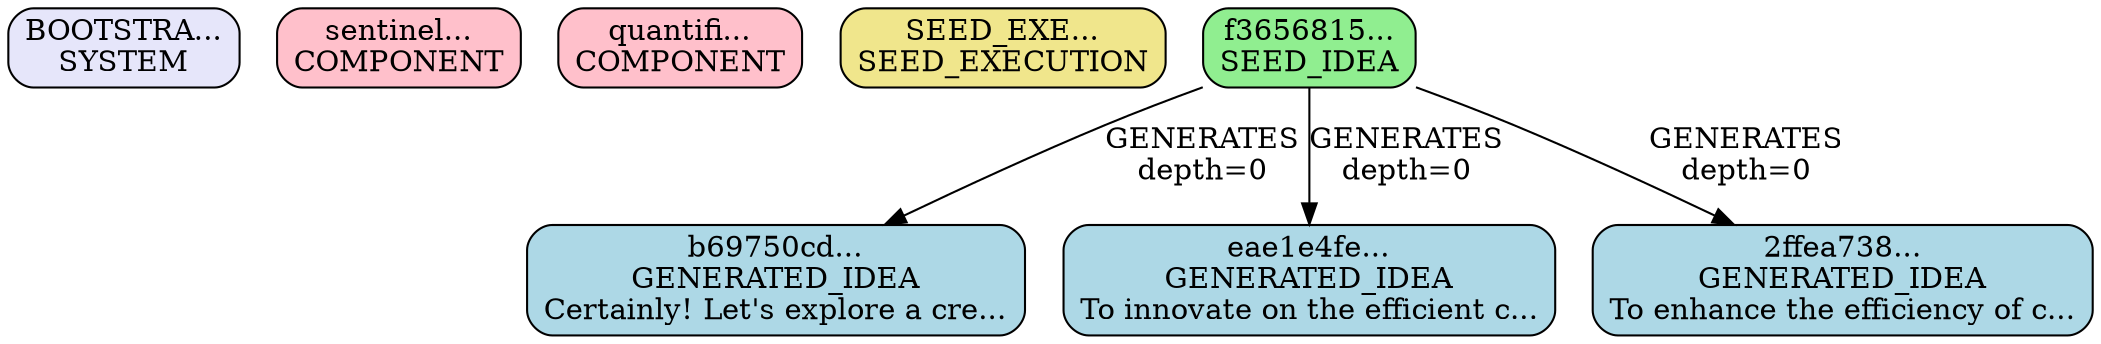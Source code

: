 digraph ExecutionDAG {
    rankdir=TB;
    node [shape=box, style=rounded];
    "BOOTSTRAP" [label="BOOTSTRA...\nSYSTEM", fillcolor=lavender, style="rounded,filled"];
    "sentinel_instance_01" [label="sentinel...\nCOMPONENT", fillcolor=pink, style="rounded,filled"];
    "quantifier_agent_primary" [label="quantifi...\nCOMPONENT", fillcolor=pink, style="rounded,filled"];
    "SEED_EXEC_prime counting" [label="SEED_EXE...\nSEED_EXECUTION", fillcolor=khaki, style="rounded,filled"];
    "f3656815-3505-4eef-bbca-6218de824c3a" [label="f3656815...\nSEED_IDEA", fillcolor=lightgreen, style="rounded,filled"];
    "b69750cd-c915-4efa-8c50-0d1d0f6c40b7" [label="b69750cd...\nGENERATED_IDEA\nCertainly! Let's explore a cre...", fillcolor=lightblue, style="rounded,filled"];
    "eae1e4fe-e79c-47ac-828c-eb3f64dc7fed" [label="eae1e4fe...\nGENERATED_IDEA\nTo innovate on the efficient c...", fillcolor=lightblue, style="rounded,filled"];
    "2ffea738-5c3d-48da-90c1-3a5891fc6a71" [label="2ffea738...\nGENERATED_IDEA\nTo enhance the efficiency of c...", fillcolor=lightblue, style="rounded,filled"];
    "f3656815-3505-4eef-bbca-6218de824c3a" -> "b69750cd-c915-4efa-8c50-0d1d0f6c40b7" [label="GENERATES\ndepth=0"];
    "f3656815-3505-4eef-bbca-6218de824c3a" -> "eae1e4fe-e79c-47ac-828c-eb3f64dc7fed" [label="GENERATES\ndepth=0"];
    "f3656815-3505-4eef-bbca-6218de824c3a" -> "2ffea738-5c3d-48da-90c1-3a5891fc6a71" [label="GENERATES\ndepth=0"];
}